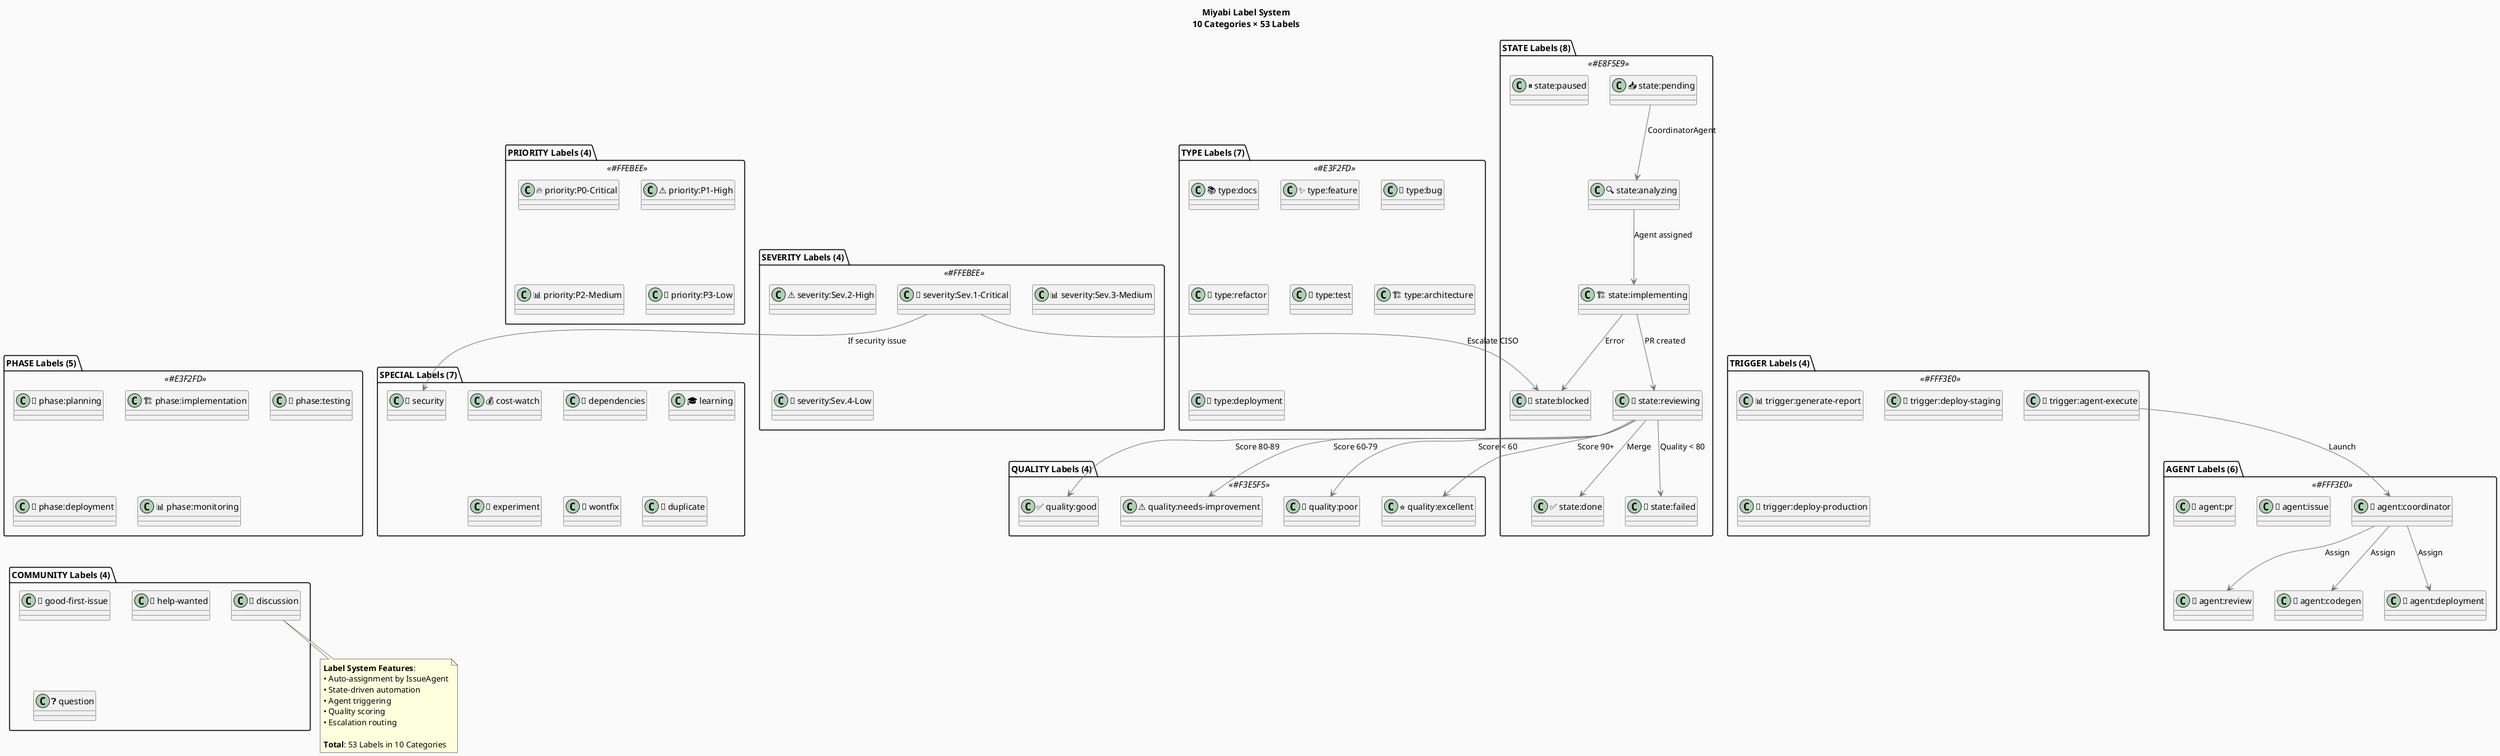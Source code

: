 @startuml Miyabi Label System (53 Labels)

!define STATE_COLOR #E8F5E9
!define AGENT_COLOR #FFF3E0
!define PRIORITY_COLOR #FFEBEE
!define TYPE_COLOR #E3F2FD
!define QUALITY_COLOR #F3E5F5

skinparam backgroundColor #FAFAFA
skinparam shadowing false
skinparam class {
    BorderColor #424242
    ArrowColor #757575
}

title Miyabi Label System\n10 Categories × 53 Labels

package "STATE Labels (8)" <<STATE_COLOR>> {
    class "📥 state:pending" as pending
    class "🔍 state:analyzing" as analyzing
    class "🏗️ state:implementing" as implementing
    class "👀 state:reviewing" as reviewing
    class "✅ state:done" as done
    class "🔴 state:blocked" as blocked
    class "🛑 state:failed" as failed
    class "⏸️ state:paused" as paused
}

package "AGENT Labels (6)" <<AGENT_COLOR>> {
    class "🤖 agent:coordinator" as coordinator
    class "🤖 agent:codegen" as codegen
    class "🤖 agent:review" as review
    class "🤖 agent:issue" as issue
    class "🤖 agent:pr" as pr
    class "🤖 agent:deployment" as deployment
}

package "PRIORITY Labels (4)" <<PRIORITY_COLOR>> {
    class "🔥 priority:P0-Critical" as p0
    class "⚠️ priority:P1-High" as p1
    class "📊 priority:P2-Medium" as p2
    class "📝 priority:P3-Low" as p3
}

package "TYPE Labels (7)" <<TYPE_COLOR>> {
    class "✨ type:feature" as feature
    class "🐛 type:bug" as bug
    class "📚 type:docs" as docs
    class "🔧 type:refactor" as refactor
    class "🧪 type:test" as test
    class "🏗️ type:architecture" as architecture
    class "🚀 type:deployment" as deployment_type
}

package "SEVERITY Labels (4)" <<PRIORITY_COLOR>> {
    class "🚨 severity:Sev.1-Critical" as sev1
    class "⚠️ severity:Sev.2-High" as sev2
    class "📊 severity:Sev.3-Medium" as sev3
    class "📝 severity:Sev.4-Low" as sev4
}

package "PHASE Labels (5)" <<TYPE_COLOR>> {
    class "🎯 phase:planning" as planning
    class "🏗️ phase:implementation" as implementation
    class "🧪 phase:testing" as testing
    class "🚀 phase:deployment" as deployment_phase
    class "📊 phase:monitoring" as monitoring
}

package "SPECIAL Labels (7)" {
    class "🔐 security" as security
    class "💰 cost-watch" as cost
    class "🔄 dependencies" as dependencies
    class "🎓 learning" as learning
    class "🔬 experiment" as experiment
    class "🚫 wontfix" as wontfix
    class "🔁 duplicate" as duplicate
}

package "TRIGGER Labels (4)" <<AGENT_COLOR>> {
    class "🤖 trigger:agent-execute" as trigger_execute
    class "📊 trigger:generate-report" as trigger_report
    class "🚀 trigger:deploy-staging" as trigger_staging
    class "🚀 trigger:deploy-production" as trigger_production
}

package "QUALITY Labels (4)" <<QUALITY_COLOR>> {
    class "⭐ quality:excellent" as quality_excellent
    class "✅ quality:good" as quality_good
    class "⚠️ quality:needs-improvement" as quality_needs
    class "🔴 quality:poor" as quality_poor
}

package "COMMUNITY Labels (4)" {
    class "👋 good-first-issue" as first_issue
    class "🙏 help-wanted" as help
    class "❓ question" as question
    class "💬 discussion" as discussion
}

' State transitions
pending --> analyzing : CoordinatorAgent
analyzing --> implementing : Agent assigned
implementing --> reviewing : PR created
reviewing --> done : Merge
implementing --> blocked : Error
reviewing --> failed : Quality < 80

' Agent triggers
trigger_execute --> coordinator : Launch
coordinator --> codegen : Assign
coordinator --> review : Assign
coordinator --> deployment : Assign

' Quality flow
reviewing --> quality_excellent : Score 90+
reviewing --> quality_good : Score 80-89
reviewing --> quality_needs : Score 60-79
reviewing --> quality_poor : Score < 60

' Severity escalation
sev1 --> security : If security issue
sev1 --> blocked : Escalate CISO

note bottom
  **Label System Features**:
  • Auto-assignment by IssueAgent
  • State-driven automation
  • Agent triggering
  • Quality scoring
  • Escalation routing

  **Total**: 53 Labels in 10 Categories
end note

@enduml
